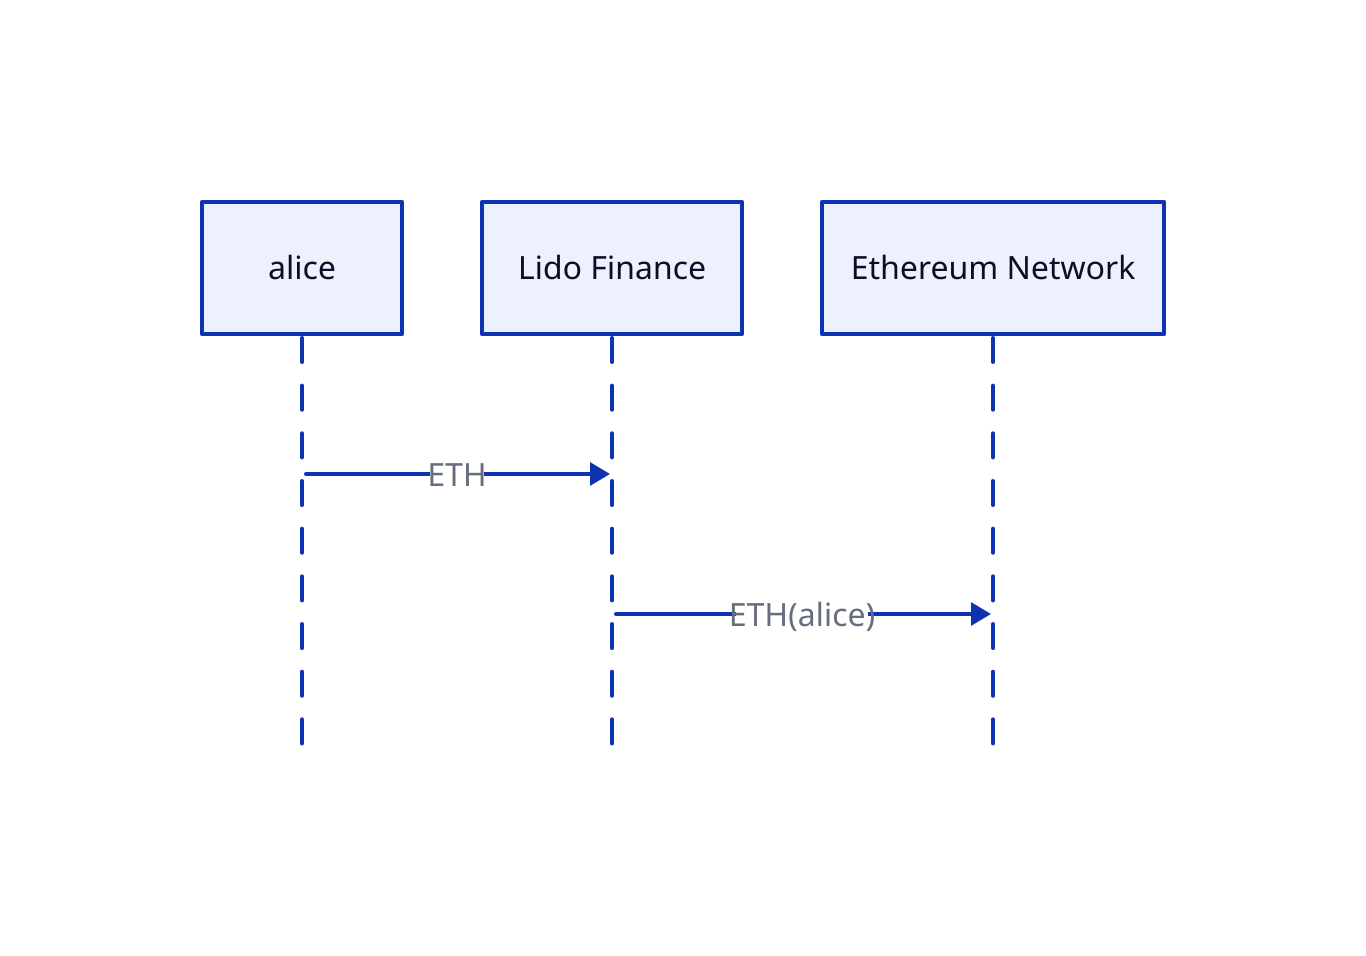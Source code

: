 shape: sequence_diagram;
alice -> Lido Finance: ETH; 
Lido Finance -> Ethereum Network: ETH(alice);
